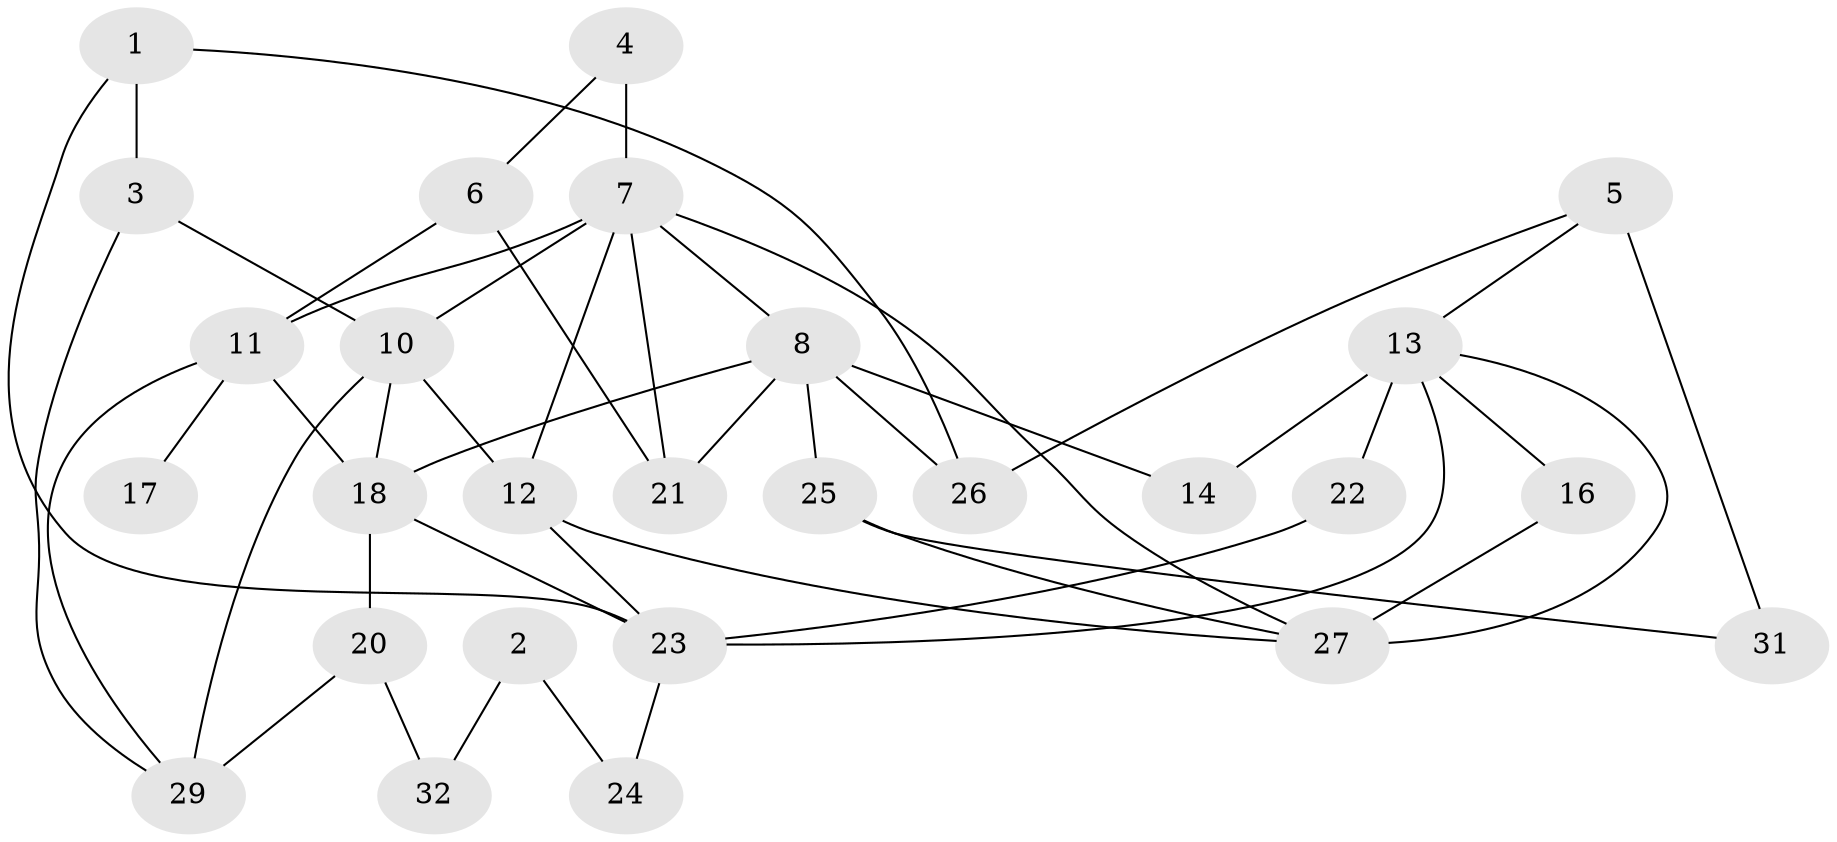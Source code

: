 // original degree distribution, {2: 0.2625, 1: 0.2125, 3: 0.3125, 0: 0.0625, 4: 0.0625, 5: 0.05, 6: 0.0125, 7: 0.025}
// Generated by graph-tools (version 1.1) at 2025/48/03/04/25 22:48:33]
// undirected, 27 vertices, 47 edges
graph export_dot {
  node [color=gray90,style=filled];
  1;
  2;
  3;
  4;
  5;
  6;
  7;
  8;
  10;
  11;
  12;
  13;
  14;
  16;
  17;
  18;
  20;
  21;
  22;
  23;
  24;
  25;
  26;
  27;
  29;
  31;
  32;
  1 -- 3 [weight=1.0];
  1 -- 23 [weight=1.0];
  1 -- 26 [weight=1.0];
  2 -- 24 [weight=1.0];
  2 -- 32 [weight=1.0];
  3 -- 10 [weight=1.0];
  3 -- 29 [weight=1.0];
  4 -- 6 [weight=1.0];
  4 -- 7 [weight=2.0];
  5 -- 13 [weight=1.0];
  5 -- 26 [weight=1.0];
  5 -- 31 [weight=2.0];
  6 -- 11 [weight=1.0];
  6 -- 21 [weight=1.0];
  7 -- 8 [weight=1.0];
  7 -- 10 [weight=1.0];
  7 -- 11 [weight=1.0];
  7 -- 12 [weight=1.0];
  7 -- 21 [weight=1.0];
  7 -- 27 [weight=1.0];
  8 -- 14 [weight=1.0];
  8 -- 18 [weight=1.0];
  8 -- 21 [weight=1.0];
  8 -- 25 [weight=1.0];
  8 -- 26 [weight=1.0];
  10 -- 12 [weight=1.0];
  10 -- 18 [weight=1.0];
  10 -- 29 [weight=1.0];
  11 -- 17 [weight=1.0];
  11 -- 18 [weight=2.0];
  11 -- 29 [weight=1.0];
  12 -- 23 [weight=1.0];
  12 -- 27 [weight=1.0];
  13 -- 14 [weight=1.0];
  13 -- 16 [weight=1.0];
  13 -- 22 [weight=4.0];
  13 -- 23 [weight=1.0];
  13 -- 27 [weight=2.0];
  16 -- 27 [weight=1.0];
  18 -- 20 [weight=1.0];
  18 -- 23 [weight=1.0];
  20 -- 29 [weight=1.0];
  20 -- 32 [weight=1.0];
  22 -- 23 [weight=1.0];
  23 -- 24 [weight=1.0];
  25 -- 27 [weight=1.0];
  25 -- 31 [weight=1.0];
}
